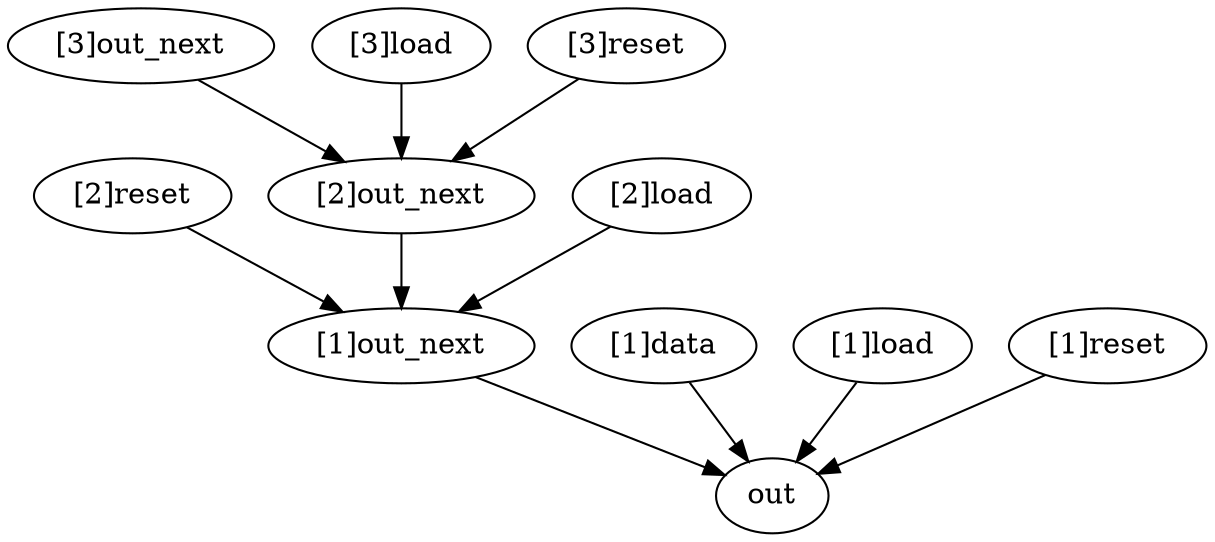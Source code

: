 strict digraph "" {
	"[2]reset"	[complexity=3,
		importance=1.96103821499,
		rank=0.653679404995];
	"[1]out_next"	[complexity=2,
		importance=0.61038933062,
		rank=0.30519466531];
	"[2]reset" -> "[1]out_next";
	"[3]out_next"	[complexity=12,
		importance=6.74025688549,
		rank=0.561688073791];
	"[2]out_next"	[complexity=7,
		importance=2.14285621934,
		rank=0.306122317048];
	"[3]out_next" -> "[2]out_next";
	"[2]out_next" -> "[1]out_next";
	"[1]data"	[complexity=2,
		importance=0.428571326267,
		rank=0.214285663134];
	out	[complexity=0,
		importance=0.29870110314,
		rank=0.0];
	"[1]data" -> out;
	"[1]out_next" -> out;
	"[1]load"	[complexity=1,
		importance=0.727272429408,
		rank=0.727272429408];
	"[1]load" -> out;
	"[2]load"	[complexity=3,
		importance=1.35064888437,
		rank=0.450216294789];
	"[2]load" -> "[1]out_next";
	"[3]load"	[complexity=8,
		importance=4.4155826618,
		rank=0.551947832725];
	"[3]load" -> "[2]out_next";
	"[1]reset"	[complexity=1,
		importance=1.02597353255,
		rank=1.02597353255];
	"[1]reset" -> out;
	"[3]reset"	[complexity=8,
		importance=6.55843888114,
		rank=0.819804860142];
	"[3]reset" -> "[2]out_next";
}
